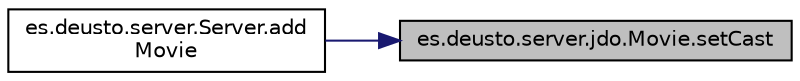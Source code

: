 digraph "es.deusto.server.jdo.Movie.setCast"
{
 // LATEX_PDF_SIZE
  edge [fontname="Helvetica",fontsize="10",labelfontname="Helvetica",labelfontsize="10"];
  node [fontname="Helvetica",fontsize="10",shape=record];
  rankdir="RL";
  Node30 [label="es.deusto.server.jdo.Movie.setCast",height=0.2,width=0.4,color="black", fillcolor="grey75", style="filled", fontcolor="black",tooltip=" "];
  Node30 -> Node31 [dir="back",color="midnightblue",fontsize="10",style="solid",fontname="Helvetica"];
  Node31 [label="es.deusto.server.Server.add\lMovie",height=0.2,width=0.4,color="black", fillcolor="white", style="filled",URL="$classes_1_1deusto_1_1server_1_1_server.html#a150317903dc393d29f39db81e79131e0",tooltip=" "];
}
